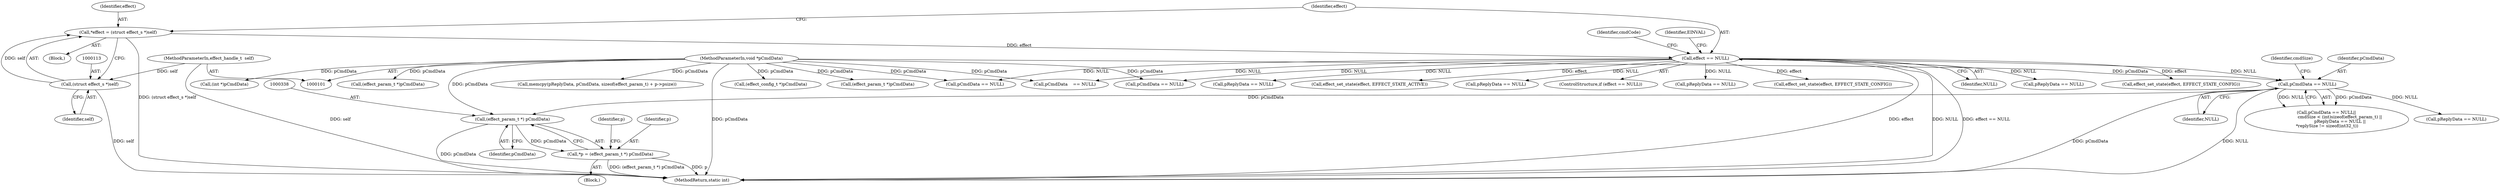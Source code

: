 digraph "0_Android_073a80800f341325932c66818ce4302b312909a4_0@pointer" {
"1000337" [label="(Call,(effect_param_t *) pCmdData)"];
"1000309" [label="(Call,pCmdData == NULL)"];
"1000105" [label="(MethodParameterIn,void *pCmdData)"];
"1000116" [label="(Call,effect == NULL)"];
"1000110" [label="(Call,*effect = (struct effect_s *)self)"];
"1000112" [label="(Call,(struct effect_s *)self)"];
"1000102" [label="(MethodParameterIn,effect_handle_t  self)"];
"1000335" [label="(Call,*p = (effect_param_t *) pCmdData)"];
"1000204" [label="(Call,effect_set_state(effect, EFFECT_STATE_CONFIG))"];
"1000335" [label="(Call,*p = (effect_param_t *) pCmdData)"];
"1000118" [label="(Identifier,NULL)"];
"1000311" [label="(Identifier,NULL)"];
"1000239" [label="(Call,pCmdData == NULL)"];
"1000284" [label="(Call,memcpy(pReplyData, pCmdData, sizeof(effect_param_t) + p->psize))"];
"1000343" [label="(Identifier,p)"];
"1000364" [label="(Call,pReplyData == NULL)"];
"1000182" [label="(Call,(effect_config_t *)pCmdData)"];
"1000409" [label="(Call,effect_set_state(effect, EFFECT_STATE_CONFIG))"];
"1000336" [label="(Identifier,p)"];
"1000314" [label="(Identifier,cmdSize)"];
"1000487" [label="(MethodReturn,static int)"];
"1000337" [label="(Call,(effect_param_t *) pCmdData)"];
"1000339" [label="(Identifier,pCmdData)"];
"1000123" [label="(Identifier,cmdCode)"];
"1000150" [label="(Call,pCmdData    == NULL)"];
"1000306" [label="(Block,)"];
"1000112" [label="(Call,(struct effect_s *)self)"];
"1000419" [label="(Call,pCmdData == NULL)"];
"1000310" [label="(Identifier,pCmdData)"];
"1000390" [label="(Call,pReplyData == NULL)"];
"1000114" [label="(Identifier,self)"];
"1000383" [label="(Call,effect_set_state(effect, EFFECT_STATE_ACTIVE))"];
"1000281" [label="(Call,(effect_param_t *)pCmdData)"];
"1000477" [label="(Call,(int *)pCmdData)"];
"1000110" [label="(Call,*effect = (struct effect_s *)self)"];
"1000308" [label="(Call,pCmdData == NULL||\n                    cmdSize < (int)sizeof(effect_param_t) ||\n                    pReplyData == NULL ||\n *replySize != sizeof(int32_t))"];
"1000263" [label="(Call,(effect_param_t *)pCmdData)"];
"1000309" [label="(Call,pCmdData == NULL)"];
"1000211" [label="(Call,pReplyData == NULL)"];
"1000117" [label="(Identifier,effect)"];
"1000108" [label="(Block,)"];
"1000320" [label="(Call,pReplyData == NULL)"];
"1000115" [label="(ControlStructure,if (effect == NULL))"];
"1000121" [label="(Identifier,EINVAL)"];
"1000116" [label="(Call,effect == NULL)"];
"1000128" [label="(Call,pReplyData == NULL)"];
"1000102" [label="(MethodParameterIn,effect_handle_t  self)"];
"1000111" [label="(Identifier,effect)"];
"1000105" [label="(MethodParameterIn,void *pCmdData)"];
"1000337" -> "1000335"  [label="AST: "];
"1000337" -> "1000339"  [label="CFG: "];
"1000338" -> "1000337"  [label="AST: "];
"1000339" -> "1000337"  [label="AST: "];
"1000335" -> "1000337"  [label="CFG: "];
"1000337" -> "1000487"  [label="DDG: pCmdData"];
"1000337" -> "1000335"  [label="DDG: pCmdData"];
"1000309" -> "1000337"  [label="DDG: pCmdData"];
"1000105" -> "1000337"  [label="DDG: pCmdData"];
"1000309" -> "1000308"  [label="AST: "];
"1000309" -> "1000311"  [label="CFG: "];
"1000310" -> "1000309"  [label="AST: "];
"1000311" -> "1000309"  [label="AST: "];
"1000314" -> "1000309"  [label="CFG: "];
"1000308" -> "1000309"  [label="CFG: "];
"1000309" -> "1000487"  [label="DDG: pCmdData"];
"1000309" -> "1000487"  [label="DDG: NULL"];
"1000309" -> "1000308"  [label="DDG: pCmdData"];
"1000309" -> "1000308"  [label="DDG: NULL"];
"1000105" -> "1000309"  [label="DDG: pCmdData"];
"1000116" -> "1000309"  [label="DDG: NULL"];
"1000309" -> "1000320"  [label="DDG: NULL"];
"1000105" -> "1000101"  [label="AST: "];
"1000105" -> "1000487"  [label="DDG: pCmdData"];
"1000105" -> "1000150"  [label="DDG: pCmdData"];
"1000105" -> "1000182"  [label="DDG: pCmdData"];
"1000105" -> "1000239"  [label="DDG: pCmdData"];
"1000105" -> "1000263"  [label="DDG: pCmdData"];
"1000105" -> "1000281"  [label="DDG: pCmdData"];
"1000105" -> "1000284"  [label="DDG: pCmdData"];
"1000105" -> "1000419"  [label="DDG: pCmdData"];
"1000105" -> "1000477"  [label="DDG: pCmdData"];
"1000116" -> "1000115"  [label="AST: "];
"1000116" -> "1000118"  [label="CFG: "];
"1000117" -> "1000116"  [label="AST: "];
"1000118" -> "1000116"  [label="AST: "];
"1000121" -> "1000116"  [label="CFG: "];
"1000123" -> "1000116"  [label="CFG: "];
"1000116" -> "1000487"  [label="DDG: effect"];
"1000116" -> "1000487"  [label="DDG: NULL"];
"1000116" -> "1000487"  [label="DDG: effect == NULL"];
"1000110" -> "1000116"  [label="DDG: effect"];
"1000116" -> "1000128"  [label="DDG: NULL"];
"1000116" -> "1000150"  [label="DDG: NULL"];
"1000116" -> "1000204"  [label="DDG: effect"];
"1000116" -> "1000211"  [label="DDG: NULL"];
"1000116" -> "1000239"  [label="DDG: NULL"];
"1000116" -> "1000364"  [label="DDG: NULL"];
"1000116" -> "1000383"  [label="DDG: effect"];
"1000116" -> "1000390"  [label="DDG: NULL"];
"1000116" -> "1000409"  [label="DDG: effect"];
"1000116" -> "1000419"  [label="DDG: NULL"];
"1000110" -> "1000108"  [label="AST: "];
"1000110" -> "1000112"  [label="CFG: "];
"1000111" -> "1000110"  [label="AST: "];
"1000112" -> "1000110"  [label="AST: "];
"1000117" -> "1000110"  [label="CFG: "];
"1000110" -> "1000487"  [label="DDG: (struct effect_s *)self"];
"1000112" -> "1000110"  [label="DDG: self"];
"1000112" -> "1000114"  [label="CFG: "];
"1000113" -> "1000112"  [label="AST: "];
"1000114" -> "1000112"  [label="AST: "];
"1000112" -> "1000487"  [label="DDG: self"];
"1000102" -> "1000112"  [label="DDG: self"];
"1000102" -> "1000101"  [label="AST: "];
"1000102" -> "1000487"  [label="DDG: self"];
"1000335" -> "1000306"  [label="AST: "];
"1000336" -> "1000335"  [label="AST: "];
"1000343" -> "1000335"  [label="CFG: "];
"1000335" -> "1000487"  [label="DDG: p"];
"1000335" -> "1000487"  [label="DDG: (effect_param_t *) pCmdData"];
}
